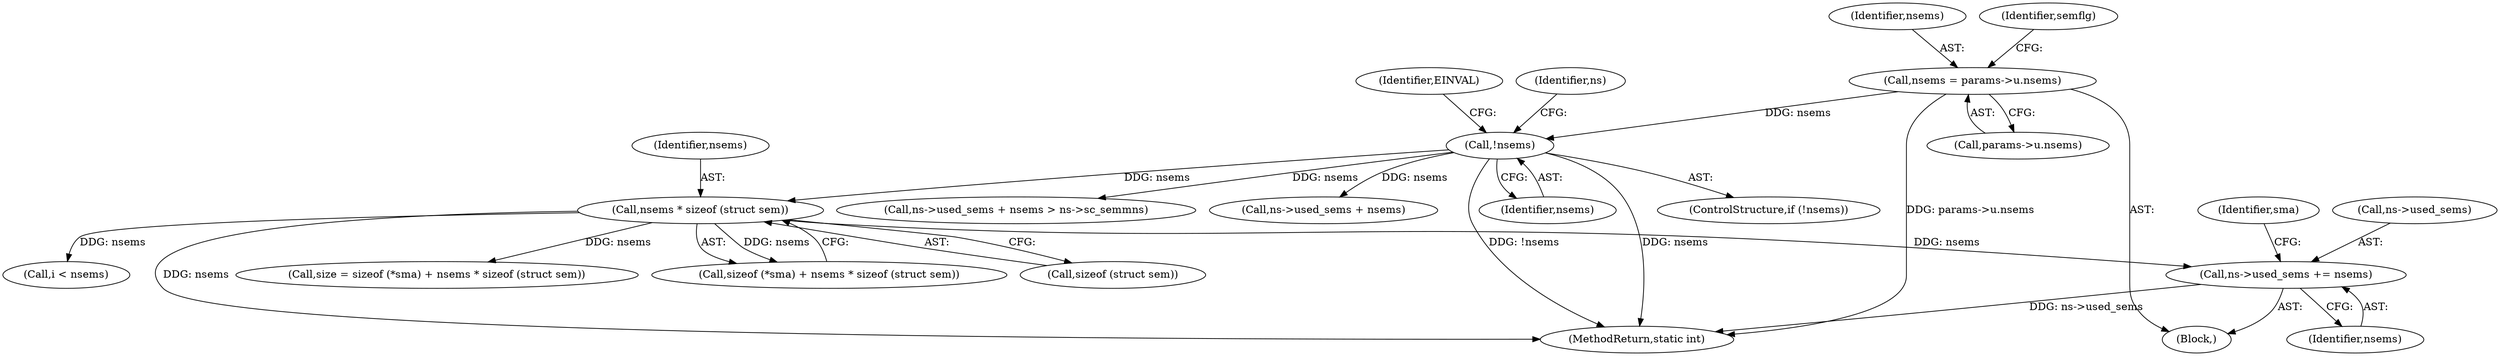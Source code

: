 digraph "0_linux_6062a8dc0517bce23e3c2f7d2fea5e22411269a3_4@pointer" {
"1000231" [label="(Call,ns->used_sems += nsems)"];
"1000154" [label="(Call,nsems * sizeof (struct sem))"];
"1000130" [label="(Call,!nsems)"];
"1000115" [label="(Call,nsems = params->u.nsems)"];
"1000129" [label="(ControlStructure,if (!nsems))"];
"1000116" [label="(Identifier,nsems)"];
"1000131" [label="(Identifier,nsems)"];
"1000155" [label="(Identifier,nsems)"];
"1000148" [label="(Call,size = sizeof (*sma) + nsems * sizeof (struct sem))"];
"1000139" [label="(Identifier,ns)"];
"1000154" [label="(Call,nsems * sizeof (struct sem))"];
"1000136" [label="(Call,ns->used_sems + nsems > ns->sc_semmns)"];
"1000134" [label="(Identifier,EINVAL)"];
"1000235" [label="(Identifier,nsems)"];
"1000124" [label="(Identifier,semflg)"];
"1000150" [label="(Call,sizeof (*sma) + nsems * sizeof (struct sem))"];
"1000137" [label="(Call,ns->used_sems + nsems)"];
"1000156" [label="(Call,sizeof (struct sem))"];
"1000130" [label="(Call,!nsems)"];
"1000115" [label="(Call,nsems = params->u.nsems)"];
"1000231" [label="(Call,ns->used_sems += nsems)"];
"1000103" [label="(Block,)"];
"1000238" [label="(Identifier,sma)"];
"1000232" [label="(Call,ns->used_sems)"];
"1000250" [label="(Call,i < nsems)"];
"1000297" [label="(MethodReturn,static int)"];
"1000117" [label="(Call,params->u.nsems)"];
"1000231" -> "1000103"  [label="AST: "];
"1000231" -> "1000235"  [label="CFG: "];
"1000232" -> "1000231"  [label="AST: "];
"1000235" -> "1000231"  [label="AST: "];
"1000238" -> "1000231"  [label="CFG: "];
"1000231" -> "1000297"  [label="DDG: ns->used_sems"];
"1000154" -> "1000231"  [label="DDG: nsems"];
"1000154" -> "1000150"  [label="AST: "];
"1000154" -> "1000156"  [label="CFG: "];
"1000155" -> "1000154"  [label="AST: "];
"1000156" -> "1000154"  [label="AST: "];
"1000150" -> "1000154"  [label="CFG: "];
"1000154" -> "1000297"  [label="DDG: nsems"];
"1000154" -> "1000148"  [label="DDG: nsems"];
"1000154" -> "1000150"  [label="DDG: nsems"];
"1000130" -> "1000154"  [label="DDG: nsems"];
"1000154" -> "1000250"  [label="DDG: nsems"];
"1000130" -> "1000129"  [label="AST: "];
"1000130" -> "1000131"  [label="CFG: "];
"1000131" -> "1000130"  [label="AST: "];
"1000134" -> "1000130"  [label="CFG: "];
"1000139" -> "1000130"  [label="CFG: "];
"1000130" -> "1000297"  [label="DDG: !nsems"];
"1000130" -> "1000297"  [label="DDG: nsems"];
"1000115" -> "1000130"  [label="DDG: nsems"];
"1000130" -> "1000136"  [label="DDG: nsems"];
"1000130" -> "1000137"  [label="DDG: nsems"];
"1000115" -> "1000103"  [label="AST: "];
"1000115" -> "1000117"  [label="CFG: "];
"1000116" -> "1000115"  [label="AST: "];
"1000117" -> "1000115"  [label="AST: "];
"1000124" -> "1000115"  [label="CFG: "];
"1000115" -> "1000297"  [label="DDG: params->u.nsems"];
}
